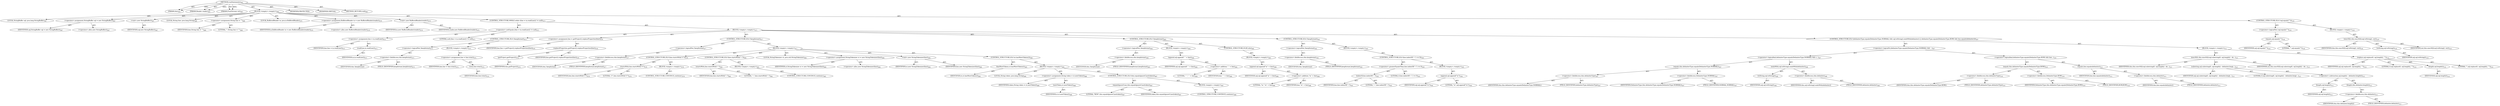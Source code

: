 digraph "runStatements" {  
"111669149714" [label = <(METHOD,runStatements)<SUB>465</SUB>> ]
"115964117004" [label = <(PARAM,this)<SUB>465</SUB>> ]
"115964117030" [label = <(PARAM,Reader reader)<SUB>465</SUB>> ]
"115964117031" [label = <(PARAM,PrintStream out)<SUB>465</SUB>> ]
"25769803829" [label = <(BLOCK,&lt;empty&gt;,&lt;empty&gt;)<SUB>466</SUB>> ]
"94489280532" [label = <(LOCAL,StringBuffer sql: java.lang.StringBuffer)<SUB>467</SUB>> ]
"30064771285" [label = <(&lt;operator&gt;.assignment,StringBuffer sql = new StringBuffer())<SUB>467</SUB>> ]
"68719476905" [label = <(IDENTIFIER,sql,StringBuffer sql = new StringBuffer())<SUB>467</SUB>> ]
"30064771286" [label = <(&lt;operator&gt;.alloc,new StringBuffer())<SUB>467</SUB>> ]
"30064771287" [label = <(&lt;init&gt;,new StringBuffer())<SUB>467</SUB>> ]
"68719476906" [label = <(IDENTIFIER,sql,new StringBuffer())<SUB>467</SUB>> ]
"94489280533" [label = <(LOCAL,String line: java.lang.String)<SUB>468</SUB>> ]
"30064771288" [label = <(&lt;operator&gt;.assignment,String line = &quot;&quot;)<SUB>468</SUB>> ]
"68719476907" [label = <(IDENTIFIER,line,String line = &quot;&quot;)<SUB>468</SUB>> ]
"90194313240" [label = <(LITERAL,&quot;&quot;,String line = &quot;&quot;)<SUB>468</SUB>> ]
"94489280534" [label = <(LOCAL,BufferedReader in: java.io.BufferedReader)<SUB>470</SUB>> ]
"30064771289" [label = <(&lt;operator&gt;.assignment,BufferedReader in = new BufferedReader(reader))<SUB>470</SUB>> ]
"68719476908" [label = <(IDENTIFIER,in,BufferedReader in = new BufferedReader(reader))<SUB>470</SUB>> ]
"30064771290" [label = <(&lt;operator&gt;.alloc,new BufferedReader(reader))<SUB>470</SUB>> ]
"30064771291" [label = <(&lt;init&gt;,new BufferedReader(reader))<SUB>470</SUB>> ]
"68719476909" [label = <(IDENTIFIER,in,new BufferedReader(reader))<SUB>470</SUB>> ]
"68719476910" [label = <(IDENTIFIER,reader,new BufferedReader(reader))<SUB>470</SUB>> ]
"47244640284" [label = <(CONTROL_STRUCTURE,WHILE,while ((line = in.readLine()) != null))<SUB>472</SUB>> ]
"30064771292" [label = <(&lt;operator&gt;.notEquals,(line = in.readLine()) != null)<SUB>472</SUB>> ]
"30064771293" [label = <(&lt;operator&gt;.assignment,line = in.readLine())<SUB>472</SUB>> ]
"68719476911" [label = <(IDENTIFIER,line,line = in.readLine())<SUB>472</SUB>> ]
"30064771294" [label = <(readLine,in.readLine())<SUB>472</SUB>> ]
"68719476912" [label = <(IDENTIFIER,in,in.readLine())<SUB>472</SUB>> ]
"90194313241" [label = <(LITERAL,null,(line = in.readLine()) != null)<SUB>472</SUB>> ]
"25769803830" [label = <(BLOCK,&lt;empty&gt;,&lt;empty&gt;)<SUB>472</SUB>> ]
"47244640285" [label = <(CONTROL_STRUCTURE,IF,if (!keepformat))<SUB>473</SUB>> ]
"30064771295" [label = <(&lt;operator&gt;.logicalNot,!keepformat)<SUB>473</SUB>> ]
"30064771296" [label = <(&lt;operator&gt;.fieldAccess,this.keepformat)<SUB>473</SUB>> ]
"68719476913" [label = <(IDENTIFIER,this,!keepformat)> ]
"55834574911" [label = <(FIELD_IDENTIFIER,keepformat,keepformat)<SUB>473</SUB>> ]
"25769803831" [label = <(BLOCK,&lt;empty&gt;,&lt;empty&gt;)<SUB>473</SUB>> ]
"30064771297" [label = <(&lt;operator&gt;.assignment,line = line.trim())<SUB>474</SUB>> ]
"68719476914" [label = <(IDENTIFIER,line,line = line.trim())<SUB>474</SUB>> ]
"30064771298" [label = <(trim,line.trim())<SUB>474</SUB>> ]
"68719476915" [label = <(IDENTIFIER,line,line.trim())<SUB>474</SUB>> ]
"30064771299" [label = <(&lt;operator&gt;.assignment,line = getProject().replaceProperties(line))<SUB>476</SUB>> ]
"68719476916" [label = <(IDENTIFIER,line,line = getProject().replaceProperties(line))<SUB>476</SUB>> ]
"30064771300" [label = <(replaceProperties,getProject().replaceProperties(line))<SUB>476</SUB>> ]
"30064771301" [label = <(getProject,getProject())<SUB>476</SUB>> ]
"68719476763" [label = <(IDENTIFIER,this,getProject())<SUB>476</SUB>> ]
"68719476917" [label = <(IDENTIFIER,line,getProject().replaceProperties(line))<SUB>476</SUB>> ]
"47244640286" [label = <(CONTROL_STRUCTURE,IF,if (!keepformat))<SUB>477</SUB>> ]
"30064771302" [label = <(&lt;operator&gt;.logicalNot,!keepformat)<SUB>477</SUB>> ]
"30064771303" [label = <(&lt;operator&gt;.fieldAccess,this.keepformat)<SUB>477</SUB>> ]
"68719476918" [label = <(IDENTIFIER,this,!keepformat)> ]
"55834574912" [label = <(FIELD_IDENTIFIER,keepformat,keepformat)<SUB>477</SUB>> ]
"25769803832" [label = <(BLOCK,&lt;empty&gt;,&lt;empty&gt;)<SUB>477</SUB>> ]
"47244640287" [label = <(CONTROL_STRUCTURE,IF,if (line.startsWith(&quot;//&quot;)))<SUB>478</SUB>> ]
"30064771304" [label = <(startsWith,line.startsWith(&quot;//&quot;))<SUB>478</SUB>> ]
"68719476919" [label = <(IDENTIFIER,line,line.startsWith(&quot;//&quot;))<SUB>478</SUB>> ]
"90194313242" [label = <(LITERAL,&quot;//&quot;,line.startsWith(&quot;//&quot;))<SUB>478</SUB>> ]
"25769803833" [label = <(BLOCK,&lt;empty&gt;,&lt;empty&gt;)<SUB>478</SUB>> ]
"47244640288" [label = <(CONTROL_STRUCTURE,CONTINUE,continue;)<SUB>479</SUB>> ]
"47244640289" [label = <(CONTROL_STRUCTURE,IF,if (line.startsWith(&quot;--&quot;)))<SUB>481</SUB>> ]
"30064771305" [label = <(startsWith,line.startsWith(&quot;--&quot;))<SUB>481</SUB>> ]
"68719476920" [label = <(IDENTIFIER,line,line.startsWith(&quot;--&quot;))<SUB>481</SUB>> ]
"90194313243" [label = <(LITERAL,&quot;--&quot;,line.startsWith(&quot;--&quot;))<SUB>481</SUB>> ]
"25769803834" [label = <(BLOCK,&lt;empty&gt;,&lt;empty&gt;)<SUB>481</SUB>> ]
"47244640290" [label = <(CONTROL_STRUCTURE,CONTINUE,continue;)<SUB>482</SUB>> ]
"94489280535" [label = <(LOCAL,StringTokenizer st: java.util.StringTokenizer)<SUB>484</SUB>> ]
"30064771306" [label = <(&lt;operator&gt;.assignment,StringTokenizer st = new StringTokenizer(line))<SUB>484</SUB>> ]
"68719476921" [label = <(IDENTIFIER,st,StringTokenizer st = new StringTokenizer(line))<SUB>484</SUB>> ]
"30064771307" [label = <(&lt;operator&gt;.alloc,new StringTokenizer(line))<SUB>484</SUB>> ]
"30064771308" [label = <(&lt;init&gt;,new StringTokenizer(line))<SUB>484</SUB>> ]
"68719476922" [label = <(IDENTIFIER,st,new StringTokenizer(line))<SUB>484</SUB>> ]
"68719476923" [label = <(IDENTIFIER,line,new StringTokenizer(line))<SUB>484</SUB>> ]
"47244640291" [label = <(CONTROL_STRUCTURE,IF,if (st.hasMoreTokens()))<SUB>485</SUB>> ]
"30064771309" [label = <(hasMoreTokens,st.hasMoreTokens())<SUB>485</SUB>> ]
"68719476924" [label = <(IDENTIFIER,st,st.hasMoreTokens())<SUB>485</SUB>> ]
"25769803835" [label = <(BLOCK,&lt;empty&gt;,&lt;empty&gt;)<SUB>485</SUB>> ]
"94489280536" [label = <(LOCAL,String token: java.lang.String)<SUB>486</SUB>> ]
"30064771310" [label = <(&lt;operator&gt;.assignment,String token = st.nextToken())<SUB>486</SUB>> ]
"68719476925" [label = <(IDENTIFIER,token,String token = st.nextToken())<SUB>486</SUB>> ]
"30064771311" [label = <(nextToken,st.nextToken())<SUB>486</SUB>> ]
"68719476926" [label = <(IDENTIFIER,st,st.nextToken())<SUB>486</SUB>> ]
"47244640292" [label = <(CONTROL_STRUCTURE,IF,if (this.equalsIgnoreCase(token)))<SUB>487</SUB>> ]
"30064771312" [label = <(equalsIgnoreCase,this.equalsIgnoreCase(token))<SUB>487</SUB>> ]
"90194313244" [label = <(LITERAL,&quot;REM&quot;,this.equalsIgnoreCase(token))<SUB>487</SUB>> ]
"68719476927" [label = <(IDENTIFIER,token,this.equalsIgnoreCase(token))<SUB>487</SUB>> ]
"25769803836" [label = <(BLOCK,&lt;empty&gt;,&lt;empty&gt;)<SUB>487</SUB>> ]
"47244640293" [label = <(CONTROL_STRUCTURE,CONTINUE,continue;)<SUB>488</SUB>> ]
"47244640294" [label = <(CONTROL_STRUCTURE,IF,if (!keepformat))<SUB>493</SUB>> ]
"30064771313" [label = <(&lt;operator&gt;.logicalNot,!keepformat)<SUB>493</SUB>> ]
"30064771314" [label = <(&lt;operator&gt;.fieldAccess,this.keepformat)<SUB>493</SUB>> ]
"68719476928" [label = <(IDENTIFIER,this,!keepformat)> ]
"55834574913" [label = <(FIELD_IDENTIFIER,keepformat,keepformat)<SUB>493</SUB>> ]
"25769803837" [label = <(BLOCK,&lt;empty&gt;,&lt;empty&gt;)<SUB>493</SUB>> ]
"30064771315" [label = <(append,sql.append(&quot; &quot; + line))<SUB>494</SUB>> ]
"68719476929" [label = <(IDENTIFIER,sql,sql.append(&quot; &quot; + line))<SUB>494</SUB>> ]
"30064771316" [label = <(&lt;operator&gt;.addition,&quot; &quot; + line)<SUB>494</SUB>> ]
"90194313245" [label = <(LITERAL,&quot; &quot;,&quot; &quot; + line)<SUB>494</SUB>> ]
"68719476930" [label = <(IDENTIFIER,line,&quot; &quot; + line)<SUB>494</SUB>> ]
"47244640295" [label = <(CONTROL_STRUCTURE,ELSE,else)<SUB>495</SUB>> ]
"25769803838" [label = <(BLOCK,&lt;empty&gt;,&lt;empty&gt;)<SUB>495</SUB>> ]
"30064771317" [label = <(append,sql.append(&quot;\n&quot; + line))<SUB>496</SUB>> ]
"68719476931" [label = <(IDENTIFIER,sql,sql.append(&quot;\n&quot; + line))<SUB>496</SUB>> ]
"30064771318" [label = <(&lt;operator&gt;.addition,&quot;\n&quot; + line)<SUB>496</SUB>> ]
"90194313246" [label = <(LITERAL,&quot;\n&quot;,&quot;\n&quot; + line)<SUB>496</SUB>> ]
"68719476932" [label = <(IDENTIFIER,line,&quot;\n&quot; + line)<SUB>496</SUB>> ]
"47244640296" [label = <(CONTROL_STRUCTURE,IF,if (!keepformat))<SUB>502</SUB>> ]
"30064771319" [label = <(&lt;operator&gt;.logicalNot,!keepformat)<SUB>502</SUB>> ]
"30064771320" [label = <(&lt;operator&gt;.fieldAccess,this.keepformat)<SUB>502</SUB>> ]
"68719476933" [label = <(IDENTIFIER,this,!keepformat)> ]
"55834574914" [label = <(FIELD_IDENTIFIER,keepformat,keepformat)<SUB>502</SUB>> ]
"25769803839" [label = <(BLOCK,&lt;empty&gt;,&lt;empty&gt;)<SUB>502</SUB>> ]
"47244640297" [label = <(CONTROL_STRUCTURE,IF,if (line.indexOf(&quot;--&quot;) &gt;= 0))<SUB>503</SUB>> ]
"30064771321" [label = <(&lt;operator&gt;.greaterEqualsThan,line.indexOf(&quot;--&quot;) &gt;= 0)<SUB>503</SUB>> ]
"30064771322" [label = <(indexOf,line.indexOf(&quot;--&quot;))<SUB>503</SUB>> ]
"68719476934" [label = <(IDENTIFIER,line,line.indexOf(&quot;--&quot;))<SUB>503</SUB>> ]
"90194313247" [label = <(LITERAL,&quot;--&quot;,line.indexOf(&quot;--&quot;))<SUB>503</SUB>> ]
"90194313248" [label = <(LITERAL,0,line.indexOf(&quot;--&quot;) &gt;= 0)<SUB>503</SUB>> ]
"25769803840" [label = <(BLOCK,&lt;empty&gt;,&lt;empty&gt;)<SUB>503</SUB>> ]
"30064771323" [label = <(append,sql.append(&quot;\n&quot;))<SUB>504</SUB>> ]
"68719476935" [label = <(IDENTIFIER,sql,sql.append(&quot;\n&quot;))<SUB>504</SUB>> ]
"90194313249" [label = <(LITERAL,&quot;\n&quot;,sql.append(&quot;\n&quot;))<SUB>504</SUB>> ]
"47244640298" [label = <(CONTROL_STRUCTURE,IF,if ((delimiterType.equals(DelimiterType.NORMAL) &amp;&amp; sql.toString().endsWith(delimiter)) || (delimiterType.equals(DelimiterType.ROW) &amp;&amp; line.equals(delimiter))))<SUB>507</SUB>> ]
"30064771324" [label = <(&lt;operator&gt;.logicalOr,(delimiterType.equals(DelimiterType.NORMAL) &amp;&amp; ...)<SUB>507</SUB>> ]
"30064771325" [label = <(&lt;operator&gt;.logicalAnd,delimiterType.equals(DelimiterType.NORMAL) &amp;&amp; s...)<SUB>507</SUB>> ]
"30064771326" [label = <(equals,this.delimiterType.equals(DelimiterType.NORMAL))<SUB>507</SUB>> ]
"30064771327" [label = <(&lt;operator&gt;.fieldAccess,this.delimiterType)<SUB>507</SUB>> ]
"68719476936" [label = <(IDENTIFIER,this,this.delimiterType.equals(DelimiterType.NORMAL))> ]
"55834574915" [label = <(FIELD_IDENTIFIER,delimiterType,delimiterType)<SUB>507</SUB>> ]
"30064771328" [label = <(&lt;operator&gt;.fieldAccess,DelimiterType.NORMAL)<SUB>507</SUB>> ]
"68719476937" [label = <(IDENTIFIER,DelimiterType,this.delimiterType.equals(DelimiterType.NORMAL))<SUB>507</SUB>> ]
"55834574916" [label = <(FIELD_IDENTIFIER,NORMAL,NORMAL)<SUB>507</SUB>> ]
"30064771329" [label = <(endsWith,sql.toString().endsWith(delimiter))<SUB>508</SUB>> ]
"30064771330" [label = <(toString,sql.toString())<SUB>508</SUB>> ]
"68719476938" [label = <(IDENTIFIER,sql,sql.toString())<SUB>508</SUB>> ]
"30064771331" [label = <(&lt;operator&gt;.fieldAccess,this.delimiter)<SUB>508</SUB>> ]
"68719476939" [label = <(IDENTIFIER,this,sql.toString().endsWith(delimiter))> ]
"55834574917" [label = <(FIELD_IDENTIFIER,delimiter,delimiter)<SUB>508</SUB>> ]
"30064771332" [label = <(&lt;operator&gt;.logicalAnd,delimiterType.equals(DelimiterType.ROW) &amp;&amp; line...)<SUB>510</SUB>> ]
"30064771333" [label = <(equals,this.delimiterType.equals(DelimiterType.ROW))<SUB>510</SUB>> ]
"30064771334" [label = <(&lt;operator&gt;.fieldAccess,this.delimiterType)<SUB>510</SUB>> ]
"68719476940" [label = <(IDENTIFIER,this,this.delimiterType.equals(DelimiterType.ROW))> ]
"55834574918" [label = <(FIELD_IDENTIFIER,delimiterType,delimiterType)<SUB>510</SUB>> ]
"30064771335" [label = <(&lt;operator&gt;.fieldAccess,DelimiterType.ROW)<SUB>510</SUB>> ]
"68719476941" [label = <(IDENTIFIER,DelimiterType,this.delimiterType.equals(DelimiterType.ROW))<SUB>510</SUB>> ]
"55834574919" [label = <(FIELD_IDENTIFIER,ROW,ROW)<SUB>510</SUB>> ]
"30064771336" [label = <(equals,line.equals(delimiter))<SUB>511</SUB>> ]
"68719476942" [label = <(IDENTIFIER,line,line.equals(delimiter))<SUB>511</SUB>> ]
"30064771337" [label = <(&lt;operator&gt;.fieldAccess,this.delimiter)<SUB>511</SUB>> ]
"68719476943" [label = <(IDENTIFIER,this,line.equals(delimiter))> ]
"55834574920" [label = <(FIELD_IDENTIFIER,delimiter,delimiter)<SUB>511</SUB>> ]
"25769803841" [label = <(BLOCK,&lt;empty&gt;,&lt;empty&gt;)<SUB>511</SUB>> ]
"30064771338" [label = <(execSQL,this.execSQL(sql.substring(0, sql.length() - de...)<SUB>512</SUB>> ]
"68719476764" [label = <(IDENTIFIER,this,this.execSQL(sql.substring(0, sql.length() - de...)<SUB>512</SUB>> ]
"30064771339" [label = <(substring,sql.substring(0, sql.length() - delimiter.lengt...)<SUB>512</SUB>> ]
"68719476944" [label = <(IDENTIFIER,sql,sql.substring(0, sql.length() - delimiter.lengt...)<SUB>512</SUB>> ]
"90194313250" [label = <(LITERAL,0,sql.substring(0, sql.length() - delimiter.lengt...)<SUB>512</SUB>> ]
"30064771340" [label = <(&lt;operator&gt;.subtraction,sql.length() - delimiter.length())<SUB>512</SUB>> ]
"30064771341" [label = <(length,sql.length())<SUB>512</SUB>> ]
"68719476945" [label = <(IDENTIFIER,sql,sql.length())<SUB>512</SUB>> ]
"30064771342" [label = <(length,this.delimiter.length())<SUB>512</SUB>> ]
"30064771343" [label = <(&lt;operator&gt;.fieldAccess,this.delimiter)<SUB>512</SUB>> ]
"68719476946" [label = <(IDENTIFIER,this,this.delimiter.length())> ]
"55834574921" [label = <(FIELD_IDENTIFIER,delimiter,delimiter)<SUB>512</SUB>> ]
"68719476947" [label = <(IDENTIFIER,out,this.execSQL(sql.substring(0, sql.length() - de...)<SUB>513</SUB>> ]
"30064771344" [label = <(replace,sql.replace(0, sql.length(), &quot;&quot;))<SUB>514</SUB>> ]
"68719476948" [label = <(IDENTIFIER,sql,sql.replace(0, sql.length(), &quot;&quot;))<SUB>514</SUB>> ]
"90194313251" [label = <(LITERAL,0,sql.replace(0, sql.length(), &quot;&quot;))<SUB>514</SUB>> ]
"30064771345" [label = <(length,sql.length())<SUB>514</SUB>> ]
"68719476949" [label = <(IDENTIFIER,sql,sql.length())<SUB>514</SUB>> ]
"90194313252" [label = <(LITERAL,&quot;&quot;,sql.replace(0, sql.length(), &quot;&quot;))<SUB>514</SUB>> ]
"47244640299" [label = <(CONTROL_STRUCTURE,IF,if (!sql.equals(&quot;&quot;)))<SUB>518</SUB>> ]
"30064771346" [label = <(&lt;operator&gt;.logicalNot,!sql.equals(&quot;&quot;))<SUB>518</SUB>> ]
"30064771347" [label = <(equals,sql.equals(&quot;&quot;))<SUB>518</SUB>> ]
"68719476950" [label = <(IDENTIFIER,sql,sql.equals(&quot;&quot;))<SUB>518</SUB>> ]
"90194313253" [label = <(LITERAL,&quot;&quot;,sql.equals(&quot;&quot;))<SUB>518</SUB>> ]
"25769803842" [label = <(BLOCK,&lt;empty&gt;,&lt;empty&gt;)<SUB>518</SUB>> ]
"30064771348" [label = <(execSQL,this.execSQL(sql.toString(), out))<SUB>519</SUB>> ]
"68719476765" [label = <(IDENTIFIER,this,this.execSQL(sql.toString(), out))<SUB>519</SUB>> ]
"30064771349" [label = <(toString,sql.toString())<SUB>519</SUB>> ]
"68719476951" [label = <(IDENTIFIER,sql,sql.toString())<SUB>519</SUB>> ]
"68719476952" [label = <(IDENTIFIER,out,this.execSQL(sql.toString(), out))<SUB>519</SUB>> ]
"133143986234" [label = <(MODIFIER,PROTECTED)> ]
"133143986235" [label = <(MODIFIER,VIRTUAL)> ]
"128849018898" [label = <(METHOD_RETURN,void)<SUB>465</SUB>> ]
  "111669149714" -> "115964117004"  [ label = "AST: "] 
  "111669149714" -> "115964117030"  [ label = "AST: "] 
  "111669149714" -> "115964117031"  [ label = "AST: "] 
  "111669149714" -> "25769803829"  [ label = "AST: "] 
  "111669149714" -> "133143986234"  [ label = "AST: "] 
  "111669149714" -> "133143986235"  [ label = "AST: "] 
  "111669149714" -> "128849018898"  [ label = "AST: "] 
  "25769803829" -> "94489280532"  [ label = "AST: "] 
  "25769803829" -> "30064771285"  [ label = "AST: "] 
  "25769803829" -> "30064771287"  [ label = "AST: "] 
  "25769803829" -> "94489280533"  [ label = "AST: "] 
  "25769803829" -> "30064771288"  [ label = "AST: "] 
  "25769803829" -> "94489280534"  [ label = "AST: "] 
  "25769803829" -> "30064771289"  [ label = "AST: "] 
  "25769803829" -> "30064771291"  [ label = "AST: "] 
  "25769803829" -> "47244640284"  [ label = "AST: "] 
  "25769803829" -> "47244640299"  [ label = "AST: "] 
  "30064771285" -> "68719476905"  [ label = "AST: "] 
  "30064771285" -> "30064771286"  [ label = "AST: "] 
  "30064771287" -> "68719476906"  [ label = "AST: "] 
  "30064771288" -> "68719476907"  [ label = "AST: "] 
  "30064771288" -> "90194313240"  [ label = "AST: "] 
  "30064771289" -> "68719476908"  [ label = "AST: "] 
  "30064771289" -> "30064771290"  [ label = "AST: "] 
  "30064771291" -> "68719476909"  [ label = "AST: "] 
  "30064771291" -> "68719476910"  [ label = "AST: "] 
  "47244640284" -> "30064771292"  [ label = "AST: "] 
  "47244640284" -> "25769803830"  [ label = "AST: "] 
  "30064771292" -> "30064771293"  [ label = "AST: "] 
  "30064771292" -> "90194313241"  [ label = "AST: "] 
  "30064771293" -> "68719476911"  [ label = "AST: "] 
  "30064771293" -> "30064771294"  [ label = "AST: "] 
  "30064771294" -> "68719476912"  [ label = "AST: "] 
  "25769803830" -> "47244640285"  [ label = "AST: "] 
  "25769803830" -> "30064771299"  [ label = "AST: "] 
  "25769803830" -> "47244640286"  [ label = "AST: "] 
  "25769803830" -> "47244640294"  [ label = "AST: "] 
  "25769803830" -> "47244640296"  [ label = "AST: "] 
  "25769803830" -> "47244640298"  [ label = "AST: "] 
  "47244640285" -> "30064771295"  [ label = "AST: "] 
  "47244640285" -> "25769803831"  [ label = "AST: "] 
  "30064771295" -> "30064771296"  [ label = "AST: "] 
  "30064771296" -> "68719476913"  [ label = "AST: "] 
  "30064771296" -> "55834574911"  [ label = "AST: "] 
  "25769803831" -> "30064771297"  [ label = "AST: "] 
  "30064771297" -> "68719476914"  [ label = "AST: "] 
  "30064771297" -> "30064771298"  [ label = "AST: "] 
  "30064771298" -> "68719476915"  [ label = "AST: "] 
  "30064771299" -> "68719476916"  [ label = "AST: "] 
  "30064771299" -> "30064771300"  [ label = "AST: "] 
  "30064771300" -> "30064771301"  [ label = "AST: "] 
  "30064771300" -> "68719476917"  [ label = "AST: "] 
  "30064771301" -> "68719476763"  [ label = "AST: "] 
  "47244640286" -> "30064771302"  [ label = "AST: "] 
  "47244640286" -> "25769803832"  [ label = "AST: "] 
  "30064771302" -> "30064771303"  [ label = "AST: "] 
  "30064771303" -> "68719476918"  [ label = "AST: "] 
  "30064771303" -> "55834574912"  [ label = "AST: "] 
  "25769803832" -> "47244640287"  [ label = "AST: "] 
  "25769803832" -> "47244640289"  [ label = "AST: "] 
  "25769803832" -> "94489280535"  [ label = "AST: "] 
  "25769803832" -> "30064771306"  [ label = "AST: "] 
  "25769803832" -> "30064771308"  [ label = "AST: "] 
  "25769803832" -> "47244640291"  [ label = "AST: "] 
  "47244640287" -> "30064771304"  [ label = "AST: "] 
  "47244640287" -> "25769803833"  [ label = "AST: "] 
  "30064771304" -> "68719476919"  [ label = "AST: "] 
  "30064771304" -> "90194313242"  [ label = "AST: "] 
  "25769803833" -> "47244640288"  [ label = "AST: "] 
  "47244640289" -> "30064771305"  [ label = "AST: "] 
  "47244640289" -> "25769803834"  [ label = "AST: "] 
  "30064771305" -> "68719476920"  [ label = "AST: "] 
  "30064771305" -> "90194313243"  [ label = "AST: "] 
  "25769803834" -> "47244640290"  [ label = "AST: "] 
  "30064771306" -> "68719476921"  [ label = "AST: "] 
  "30064771306" -> "30064771307"  [ label = "AST: "] 
  "30064771308" -> "68719476922"  [ label = "AST: "] 
  "30064771308" -> "68719476923"  [ label = "AST: "] 
  "47244640291" -> "30064771309"  [ label = "AST: "] 
  "47244640291" -> "25769803835"  [ label = "AST: "] 
  "30064771309" -> "68719476924"  [ label = "AST: "] 
  "25769803835" -> "94489280536"  [ label = "AST: "] 
  "25769803835" -> "30064771310"  [ label = "AST: "] 
  "25769803835" -> "47244640292"  [ label = "AST: "] 
  "30064771310" -> "68719476925"  [ label = "AST: "] 
  "30064771310" -> "30064771311"  [ label = "AST: "] 
  "30064771311" -> "68719476926"  [ label = "AST: "] 
  "47244640292" -> "30064771312"  [ label = "AST: "] 
  "47244640292" -> "25769803836"  [ label = "AST: "] 
  "30064771312" -> "90194313244"  [ label = "AST: "] 
  "30064771312" -> "68719476927"  [ label = "AST: "] 
  "25769803836" -> "47244640293"  [ label = "AST: "] 
  "47244640294" -> "30064771313"  [ label = "AST: "] 
  "47244640294" -> "25769803837"  [ label = "AST: "] 
  "47244640294" -> "47244640295"  [ label = "AST: "] 
  "30064771313" -> "30064771314"  [ label = "AST: "] 
  "30064771314" -> "68719476928"  [ label = "AST: "] 
  "30064771314" -> "55834574913"  [ label = "AST: "] 
  "25769803837" -> "30064771315"  [ label = "AST: "] 
  "30064771315" -> "68719476929"  [ label = "AST: "] 
  "30064771315" -> "30064771316"  [ label = "AST: "] 
  "30064771316" -> "90194313245"  [ label = "AST: "] 
  "30064771316" -> "68719476930"  [ label = "AST: "] 
  "47244640295" -> "25769803838"  [ label = "AST: "] 
  "25769803838" -> "30064771317"  [ label = "AST: "] 
  "30064771317" -> "68719476931"  [ label = "AST: "] 
  "30064771317" -> "30064771318"  [ label = "AST: "] 
  "30064771318" -> "90194313246"  [ label = "AST: "] 
  "30064771318" -> "68719476932"  [ label = "AST: "] 
  "47244640296" -> "30064771319"  [ label = "AST: "] 
  "47244640296" -> "25769803839"  [ label = "AST: "] 
  "30064771319" -> "30064771320"  [ label = "AST: "] 
  "30064771320" -> "68719476933"  [ label = "AST: "] 
  "30064771320" -> "55834574914"  [ label = "AST: "] 
  "25769803839" -> "47244640297"  [ label = "AST: "] 
  "47244640297" -> "30064771321"  [ label = "AST: "] 
  "47244640297" -> "25769803840"  [ label = "AST: "] 
  "30064771321" -> "30064771322"  [ label = "AST: "] 
  "30064771321" -> "90194313248"  [ label = "AST: "] 
  "30064771322" -> "68719476934"  [ label = "AST: "] 
  "30064771322" -> "90194313247"  [ label = "AST: "] 
  "25769803840" -> "30064771323"  [ label = "AST: "] 
  "30064771323" -> "68719476935"  [ label = "AST: "] 
  "30064771323" -> "90194313249"  [ label = "AST: "] 
  "47244640298" -> "30064771324"  [ label = "AST: "] 
  "47244640298" -> "25769803841"  [ label = "AST: "] 
  "30064771324" -> "30064771325"  [ label = "AST: "] 
  "30064771324" -> "30064771332"  [ label = "AST: "] 
  "30064771325" -> "30064771326"  [ label = "AST: "] 
  "30064771325" -> "30064771329"  [ label = "AST: "] 
  "30064771326" -> "30064771327"  [ label = "AST: "] 
  "30064771326" -> "30064771328"  [ label = "AST: "] 
  "30064771327" -> "68719476936"  [ label = "AST: "] 
  "30064771327" -> "55834574915"  [ label = "AST: "] 
  "30064771328" -> "68719476937"  [ label = "AST: "] 
  "30064771328" -> "55834574916"  [ label = "AST: "] 
  "30064771329" -> "30064771330"  [ label = "AST: "] 
  "30064771329" -> "30064771331"  [ label = "AST: "] 
  "30064771330" -> "68719476938"  [ label = "AST: "] 
  "30064771331" -> "68719476939"  [ label = "AST: "] 
  "30064771331" -> "55834574917"  [ label = "AST: "] 
  "30064771332" -> "30064771333"  [ label = "AST: "] 
  "30064771332" -> "30064771336"  [ label = "AST: "] 
  "30064771333" -> "30064771334"  [ label = "AST: "] 
  "30064771333" -> "30064771335"  [ label = "AST: "] 
  "30064771334" -> "68719476940"  [ label = "AST: "] 
  "30064771334" -> "55834574918"  [ label = "AST: "] 
  "30064771335" -> "68719476941"  [ label = "AST: "] 
  "30064771335" -> "55834574919"  [ label = "AST: "] 
  "30064771336" -> "68719476942"  [ label = "AST: "] 
  "30064771336" -> "30064771337"  [ label = "AST: "] 
  "30064771337" -> "68719476943"  [ label = "AST: "] 
  "30064771337" -> "55834574920"  [ label = "AST: "] 
  "25769803841" -> "30064771338"  [ label = "AST: "] 
  "25769803841" -> "30064771344"  [ label = "AST: "] 
  "30064771338" -> "68719476764"  [ label = "AST: "] 
  "30064771338" -> "30064771339"  [ label = "AST: "] 
  "30064771338" -> "68719476947"  [ label = "AST: "] 
  "30064771339" -> "68719476944"  [ label = "AST: "] 
  "30064771339" -> "90194313250"  [ label = "AST: "] 
  "30064771339" -> "30064771340"  [ label = "AST: "] 
  "30064771340" -> "30064771341"  [ label = "AST: "] 
  "30064771340" -> "30064771342"  [ label = "AST: "] 
  "30064771341" -> "68719476945"  [ label = "AST: "] 
  "30064771342" -> "30064771343"  [ label = "AST: "] 
  "30064771343" -> "68719476946"  [ label = "AST: "] 
  "30064771343" -> "55834574921"  [ label = "AST: "] 
  "30064771344" -> "68719476948"  [ label = "AST: "] 
  "30064771344" -> "90194313251"  [ label = "AST: "] 
  "30064771344" -> "30064771345"  [ label = "AST: "] 
  "30064771344" -> "90194313252"  [ label = "AST: "] 
  "30064771345" -> "68719476949"  [ label = "AST: "] 
  "47244640299" -> "30064771346"  [ label = "AST: "] 
  "47244640299" -> "25769803842"  [ label = "AST: "] 
  "30064771346" -> "30064771347"  [ label = "AST: "] 
  "30064771347" -> "68719476950"  [ label = "AST: "] 
  "30064771347" -> "90194313253"  [ label = "AST: "] 
  "25769803842" -> "30064771348"  [ label = "AST: "] 
  "30064771348" -> "68719476765"  [ label = "AST: "] 
  "30064771348" -> "30064771349"  [ label = "AST: "] 
  "30064771348" -> "68719476952"  [ label = "AST: "] 
  "30064771349" -> "68719476951"  [ label = "AST: "] 
  "111669149714" -> "115964117004"  [ label = "DDG: "] 
  "111669149714" -> "115964117030"  [ label = "DDG: "] 
  "111669149714" -> "115964117031"  [ label = "DDG: "] 
}
